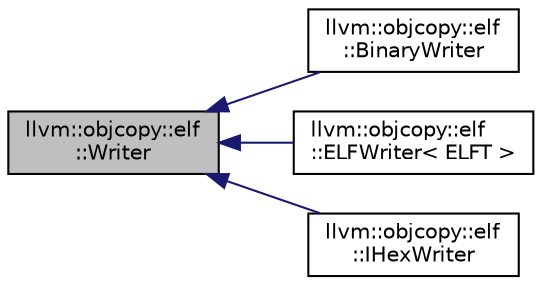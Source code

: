 digraph "llvm::objcopy::elf::Writer"
{
 // LATEX_PDF_SIZE
  bgcolor="transparent";
  edge [fontname="Helvetica",fontsize="10",labelfontname="Helvetica",labelfontsize="10"];
  node [fontname="Helvetica",fontsize="10",shape=record];
  rankdir="LR";
  Node1 [label="llvm::objcopy::elf\l::Writer",height=0.2,width=0.4,color="black", fillcolor="grey75", style="filled", fontcolor="black",tooltip=" "];
  Node1 -> Node2 [dir="back",color="midnightblue",fontsize="10",style="solid",fontname="Helvetica"];
  Node2 [label="llvm::objcopy::elf\l::BinaryWriter",height=0.2,width=0.4,color="black",URL="$classllvm_1_1objcopy_1_1elf_1_1BinaryWriter.html",tooltip=" "];
  Node1 -> Node3 [dir="back",color="midnightblue",fontsize="10",style="solid",fontname="Helvetica"];
  Node3 [label="llvm::objcopy::elf\l::ELFWriter\< ELFT \>",height=0.2,width=0.4,color="black",URL="$classllvm_1_1objcopy_1_1elf_1_1ELFWriter.html",tooltip=" "];
  Node1 -> Node4 [dir="back",color="midnightblue",fontsize="10",style="solid",fontname="Helvetica"];
  Node4 [label="llvm::objcopy::elf\l::IHexWriter",height=0.2,width=0.4,color="black",URL="$classllvm_1_1objcopy_1_1elf_1_1IHexWriter.html",tooltip=" "];
}
